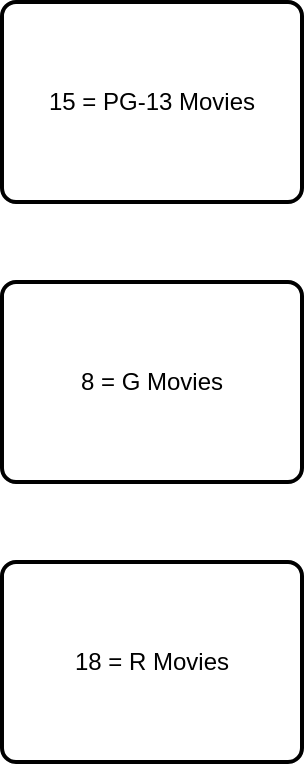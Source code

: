 <mxfile>
    <diagram id="YW73WmzQtFcCYKnadr4P" name="Page-1">
        <mxGraphModel dx="649" dy="535" grid="1" gridSize="10" guides="1" tooltips="1" connect="1" arrows="1" fold="1" page="1" pageScale="1" pageWidth="850" pageHeight="1100" math="0" shadow="0">
            <root>
                <mxCell id="0"/>
                <mxCell id="1" parent="0"/>
                <mxCell id="2" value="18 = R Movies" style="rounded=1;whiteSpace=wrap;html=1;absoluteArcSize=1;arcSize=14;strokeWidth=2;" vertex="1" parent="1">
                    <mxGeometry x="339" y="520" width="150" height="100" as="geometry"/>
                </mxCell>
                <mxCell id="3" value="8 = G Movies" style="rounded=1;whiteSpace=wrap;html=1;absoluteArcSize=1;arcSize=14;strokeWidth=2;" vertex="1" parent="1">
                    <mxGeometry x="339" y="380" width="150" height="100" as="geometry"/>
                </mxCell>
                <mxCell id="4" value="15 = PG-13 Movies" style="rounded=1;whiteSpace=wrap;html=1;absoluteArcSize=1;arcSize=14;strokeWidth=2;" vertex="1" parent="1">
                    <mxGeometry x="339" y="240" width="150" height="100" as="geometry"/>
                </mxCell>
            </root>
        </mxGraphModel>
    </diagram>
</mxfile>